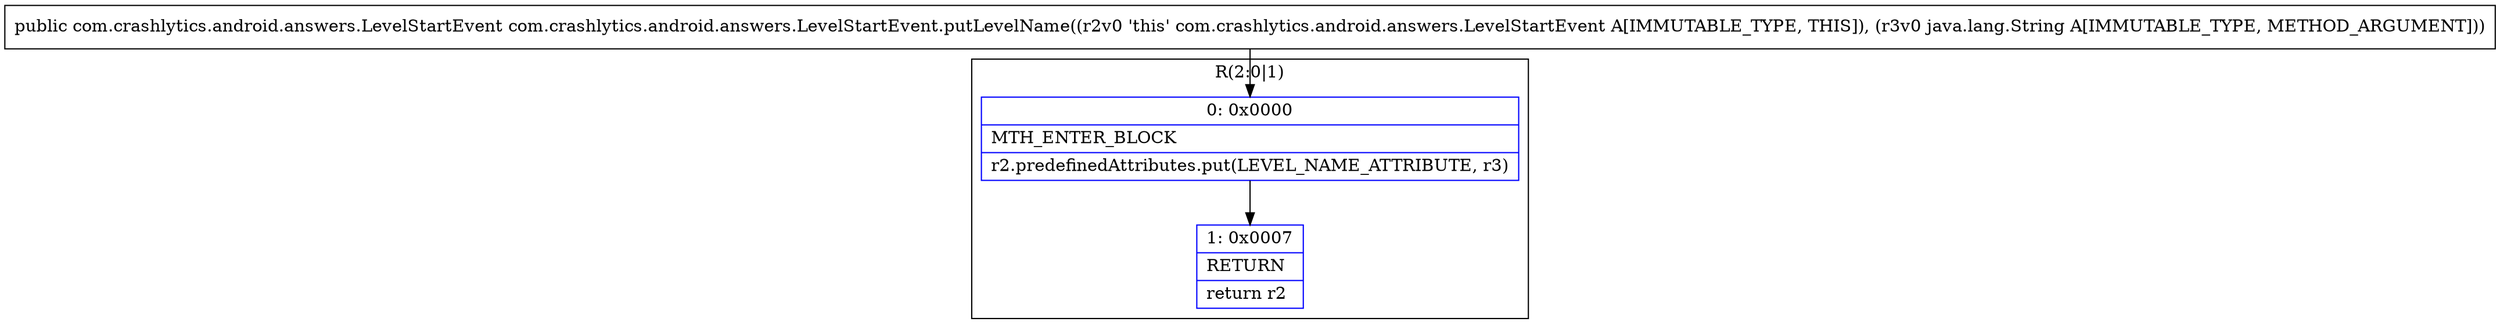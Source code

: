 digraph "CFG forcom.crashlytics.android.answers.LevelStartEvent.putLevelName(Ljava\/lang\/String;)Lcom\/crashlytics\/android\/answers\/LevelStartEvent;" {
subgraph cluster_Region_1115600445 {
label = "R(2:0|1)";
node [shape=record,color=blue];
Node_0 [shape=record,label="{0\:\ 0x0000|MTH_ENTER_BLOCK\l|r2.predefinedAttributes.put(LEVEL_NAME_ATTRIBUTE, r3)\l}"];
Node_1 [shape=record,label="{1\:\ 0x0007|RETURN\l|return r2\l}"];
}
MethodNode[shape=record,label="{public com.crashlytics.android.answers.LevelStartEvent com.crashlytics.android.answers.LevelStartEvent.putLevelName((r2v0 'this' com.crashlytics.android.answers.LevelStartEvent A[IMMUTABLE_TYPE, THIS]), (r3v0 java.lang.String A[IMMUTABLE_TYPE, METHOD_ARGUMENT])) }"];
MethodNode -> Node_0;
Node_0 -> Node_1;
}

